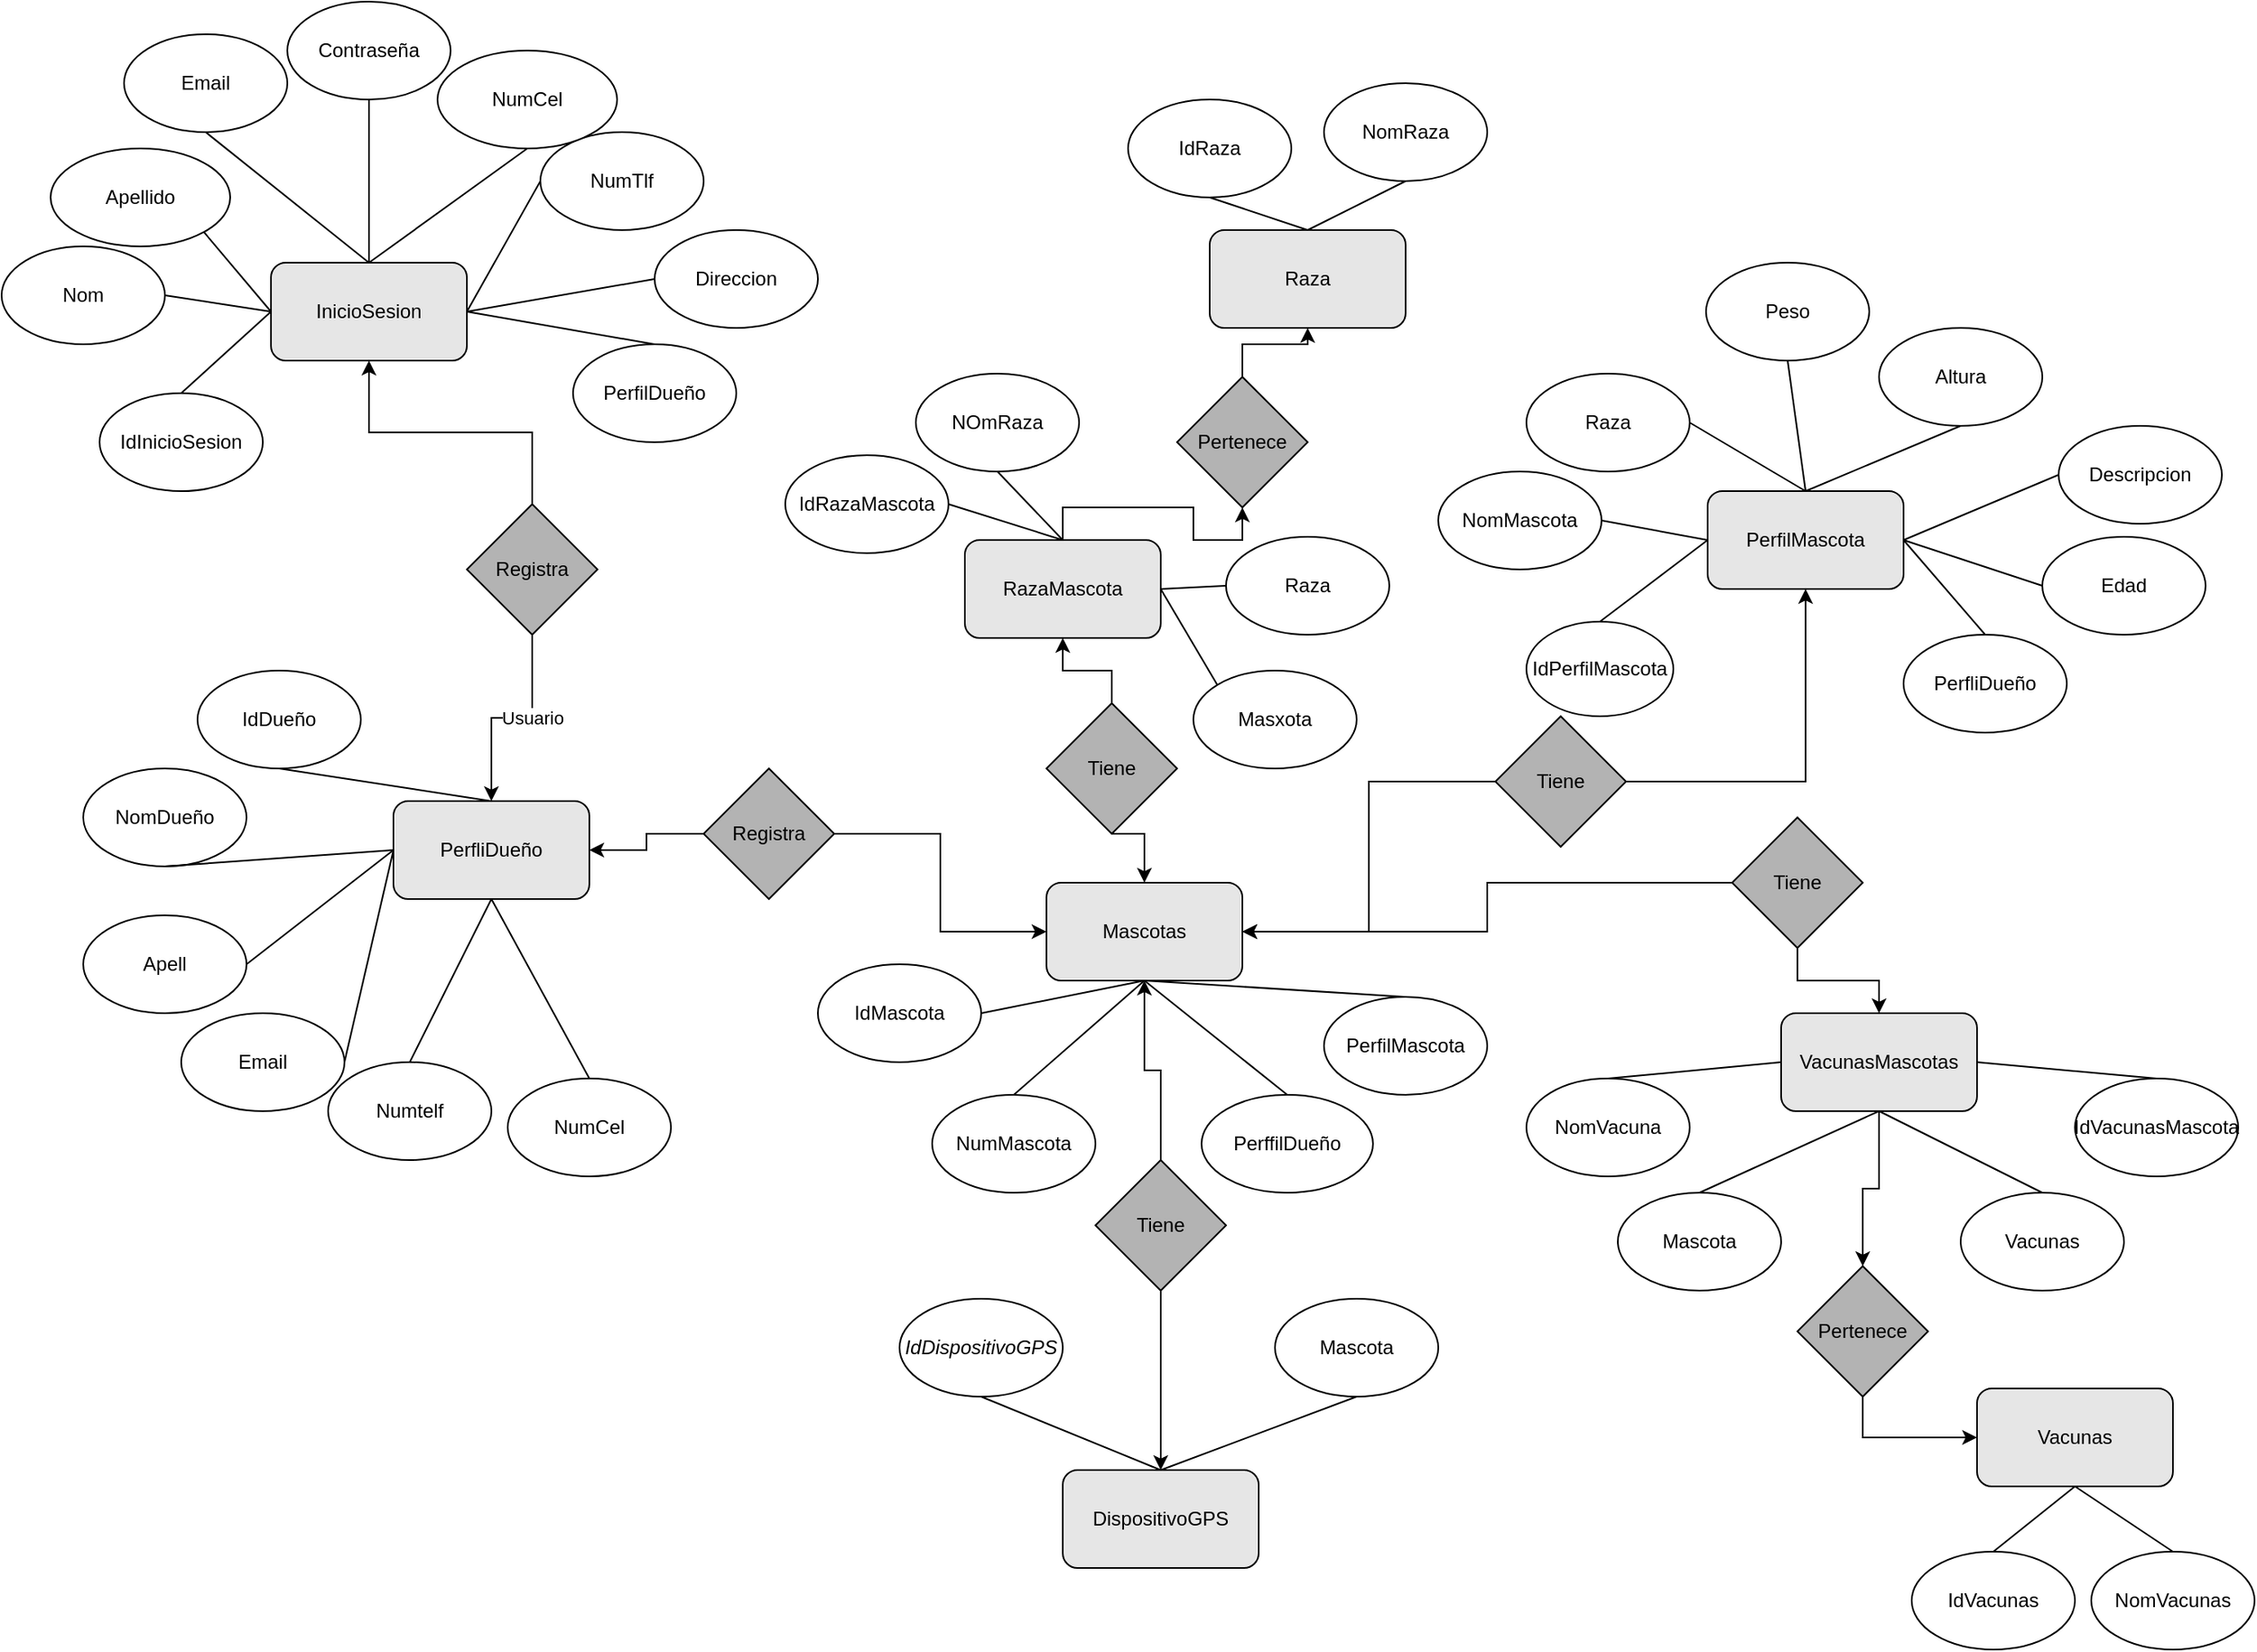 <mxfile version="25.0.3">
  <diagram name="Página-1" id="7YtwFmNZtghmrdUMGdaG">
    <mxGraphModel dx="2945" dy="1952" grid="1" gridSize="10" guides="1" tooltips="1" connect="1" arrows="1" fold="1" page="1" pageScale="1" pageWidth="827" pageHeight="1169" math="0" shadow="0">
      <root>
        <mxCell id="0" />
        <mxCell id="1" parent="0" />
        <mxCell id="C1am7lI73KOrVMWv0Ogh-69" value="&lt;font style=&quot;font-size: 12px;&quot;&gt;InicioSesion&lt;/font&gt;" style="rounded=1;whiteSpace=wrap;html=1;fillColor=#E6E6E6;" parent="1" vertex="1">
          <mxGeometry x="-515" y="-80" width="120" height="60" as="geometry" />
        </mxCell>
        <mxCell id="C1am7lI73KOrVMWv0Ogh-70" value="PerfliDueño" style="rounded=1;whiteSpace=wrap;html=1;fillColor=#E6E6E6;" parent="1" vertex="1">
          <mxGeometry x="-440" y="250" width="120" height="60" as="geometry" />
        </mxCell>
        <mxCell id="C1am7lI73KOrVMWv0Ogh-71" value="Vacunas" style="rounded=1;whiteSpace=wrap;html=1;fillColor=#E6E6E6;" parent="1" vertex="1">
          <mxGeometry x="530" y="610" width="120" height="60" as="geometry" />
        </mxCell>
        <mxCell id="C1am7lI73KOrVMWv0Ogh-193" style="edgeStyle=orthogonalEdgeStyle;rounded=0;orthogonalLoop=1;jettySize=auto;html=1;exitX=0.5;exitY=1;exitDx=0;exitDy=0;entryX=0.5;entryY=0;entryDx=0;entryDy=0;fillColor=#FFFFFF;" parent="1" source="C1am7lI73KOrVMWv0Ogh-72" target="C1am7lI73KOrVMWv0Ogh-192" edge="1">
          <mxGeometry relative="1" as="geometry" />
        </mxCell>
        <mxCell id="C1am7lI73KOrVMWv0Ogh-72" value="VacunasMascotas" style="rounded=1;whiteSpace=wrap;html=1;fillColor=#E6E6E6;" parent="1" vertex="1">
          <mxGeometry x="410" y="380" width="120" height="60" as="geometry" />
        </mxCell>
        <mxCell id="C1am7lI73KOrVMWv0Ogh-73" value="DispositivoGPS" style="rounded=1;whiteSpace=wrap;html=1;fillColor=#E6E6E6;" parent="1" vertex="1">
          <mxGeometry x="-30" y="660" width="120" height="60" as="geometry" />
        </mxCell>
        <mxCell id="C1am7lI73KOrVMWv0Ogh-189" style="edgeStyle=orthogonalEdgeStyle;rounded=0;orthogonalLoop=1;jettySize=auto;html=1;exitX=0.5;exitY=0;exitDx=0;exitDy=0;entryX=0.5;entryY=1;entryDx=0;entryDy=0;fillColor=#FFFFFF;" parent="1" source="C1am7lI73KOrVMWv0Ogh-74" target="C1am7lI73KOrVMWv0Ogh-187" edge="1">
          <mxGeometry relative="1" as="geometry" />
        </mxCell>
        <mxCell id="C1am7lI73KOrVMWv0Ogh-74" value="RazaMascota" style="rounded=1;whiteSpace=wrap;html=1;fillColor=#E6E6E6;" parent="1" vertex="1">
          <mxGeometry x="-90" y="90" width="120" height="60" as="geometry" />
        </mxCell>
        <mxCell id="C1am7lI73KOrVMWv0Ogh-75" value="Raza" style="rounded=1;whiteSpace=wrap;html=1;fillColor=#E6E6E6;" parent="1" vertex="1">
          <mxGeometry x="60" y="-100" width="120" height="60" as="geometry" />
        </mxCell>
        <mxCell id="C1am7lI73KOrVMWv0Ogh-76" value="Mascotas" style="rounded=1;whiteSpace=wrap;html=1;fillColor=#E6E6E6;" parent="1" vertex="1">
          <mxGeometry x="-40" y="300" width="120" height="60" as="geometry" />
        </mxCell>
        <mxCell id="C1am7lI73KOrVMWv0Ogh-77" value="PerfilMascota" style="rounded=1;whiteSpace=wrap;html=1;fillColor=#E6E6E6;" parent="1" vertex="1">
          <mxGeometry x="365" y="60" width="120" height="60" as="geometry" />
        </mxCell>
        <mxCell id="C1am7lI73KOrVMWv0Ogh-82" value="NumTlf" style="ellipse;whiteSpace=wrap;html=1;fillColor=#FFFFFF;" parent="1" vertex="1">
          <mxGeometry x="-350" y="-160" width="100" height="60" as="geometry" />
        </mxCell>
        <mxCell id="C1am7lI73KOrVMWv0Ogh-83" value="Email" style="ellipse;whiteSpace=wrap;html=1;fillColor=#FFFFFF;" parent="1" vertex="1">
          <mxGeometry x="-605" y="-220" width="100" height="60" as="geometry" />
        </mxCell>
        <mxCell id="C1am7lI73KOrVMWv0Ogh-84" value="Contraseña" style="ellipse;whiteSpace=wrap;html=1;fillColor=#FFFFFF;" parent="1" vertex="1">
          <mxGeometry x="-505" y="-240" width="100" height="60" as="geometry" />
        </mxCell>
        <mxCell id="C1am7lI73KOrVMWv0Ogh-85" value="NumCel" style="ellipse;whiteSpace=wrap;html=1;fillColor=#FFFFFF;" parent="1" vertex="1">
          <mxGeometry x="-413" y="-210" width="110" height="60" as="geometry" />
        </mxCell>
        <mxCell id="C1am7lI73KOrVMWv0Ogh-86" value="Apellido" style="ellipse;whiteSpace=wrap;html=1;fillColor=#FFFFFF;" parent="1" vertex="1">
          <mxGeometry x="-650" y="-150" width="110" height="60" as="geometry" />
        </mxCell>
        <mxCell id="C1am7lI73KOrVMWv0Ogh-87" value="Nom" style="ellipse;whiteSpace=wrap;html=1;fillColor=#FFFFFF;" parent="1" vertex="1">
          <mxGeometry x="-680" y="-90" width="100" height="60" as="geometry" />
        </mxCell>
        <mxCell id="C1am7lI73KOrVMWv0Ogh-88" value="IdInicioSesion" style="ellipse;whiteSpace=wrap;html=1;fillColor=#FFFFFF;" parent="1" vertex="1">
          <mxGeometry x="-620" width="100" height="60" as="geometry" />
        </mxCell>
        <mxCell id="C1am7lI73KOrVMWv0Ogh-89" value="Direccion" style="ellipse;whiteSpace=wrap;html=1;fillColor=#FFFFFF;" parent="1" vertex="1">
          <mxGeometry x="-280" y="-100" width="100" height="60" as="geometry" />
        </mxCell>
        <mxCell id="C1am7lI73KOrVMWv0Ogh-90" value="PerfilDueño" style="ellipse;whiteSpace=wrap;html=1;fillColor=#FFFFFF;" parent="1" vertex="1">
          <mxGeometry x="-330" y="-30" width="100" height="60" as="geometry" />
        </mxCell>
        <mxCell id="C1am7lI73KOrVMWv0Ogh-93" value="Apell" style="ellipse;whiteSpace=wrap;html=1;fillColor=#FFFFFF;" parent="1" vertex="1">
          <mxGeometry x="-630" y="320" width="100" height="60" as="geometry" />
        </mxCell>
        <mxCell id="C1am7lI73KOrVMWv0Ogh-94" value="NomDueño" style="ellipse;whiteSpace=wrap;html=1;fillColor=#FFFFFF;" parent="1" vertex="1">
          <mxGeometry x="-630" y="230" width="100" height="60" as="geometry" />
        </mxCell>
        <mxCell id="C1am7lI73KOrVMWv0Ogh-95" value="IdDueño" style="ellipse;whiteSpace=wrap;html=1;fillColor=#FFFFFF;" parent="1" vertex="1">
          <mxGeometry x="-560" y="170" width="100" height="60" as="geometry" />
        </mxCell>
        <mxCell id="C1am7lI73KOrVMWv0Ogh-96" value="Email" style="ellipse;whiteSpace=wrap;html=1;fillColor=#FFFFFF;" parent="1" vertex="1">
          <mxGeometry x="-570" y="380" width="100" height="60" as="geometry" />
        </mxCell>
        <mxCell id="C1am7lI73KOrVMWv0Ogh-97" value="NumCel" style="ellipse;whiteSpace=wrap;html=1;fillColor=#FFFFFF;" parent="1" vertex="1">
          <mxGeometry x="-370" y="420" width="100" height="60" as="geometry" />
        </mxCell>
        <mxCell id="C1am7lI73KOrVMWv0Ogh-98" value="Numtelf" style="ellipse;whiteSpace=wrap;html=1;fillColor=#FFFFFF;" parent="1" vertex="1">
          <mxGeometry x="-480" y="410" width="100" height="60" as="geometry" />
        </mxCell>
        <mxCell id="C1am7lI73KOrVMWv0Ogh-99" value="IdMascota" style="ellipse;whiteSpace=wrap;html=1;fillColor=#FFFFFF;" parent="1" vertex="1">
          <mxGeometry x="-180" y="350" width="100" height="60" as="geometry" />
        </mxCell>
        <mxCell id="C1am7lI73KOrVMWv0Ogh-100" value="NumMascota" style="ellipse;whiteSpace=wrap;html=1;fillColor=#FFFFFF;" parent="1" vertex="1">
          <mxGeometry x="-110" y="430" width="100" height="60" as="geometry" />
        </mxCell>
        <mxCell id="C1am7lI73KOrVMWv0Ogh-101" value="PerffilDueño" style="ellipse;whiteSpace=wrap;html=1;fillColor=#FFFFFF;" parent="1" vertex="1">
          <mxGeometry x="55" y="430" width="105" height="60" as="geometry" />
        </mxCell>
        <mxCell id="C1am7lI73KOrVMWv0Ogh-102" value="PerfilMascota" style="ellipse;whiteSpace=wrap;html=1;fillColor=#FFFFFF;" parent="1" vertex="1">
          <mxGeometry x="130" y="370" width="100" height="60" as="geometry" />
        </mxCell>
        <mxCell id="C1am7lI73KOrVMWv0Ogh-103" value="IdDispositivoGPS" style="ellipse;whiteSpace=wrap;html=1;fontStyle=2;fillColor=#FFFFFF;" parent="1" vertex="1">
          <mxGeometry x="-130" y="555" width="100" height="60" as="geometry" />
        </mxCell>
        <mxCell id="C1am7lI73KOrVMWv0Ogh-104" value="Mascota" style="ellipse;whiteSpace=wrap;html=1;fillColor=#FFFFFF;" parent="1" vertex="1">
          <mxGeometry x="100" y="555" width="100" height="60" as="geometry" />
        </mxCell>
        <mxCell id="C1am7lI73KOrVMWv0Ogh-105" value="NomMascota" style="ellipse;whiteSpace=wrap;html=1;fillColor=#FFFFFF;" parent="1" vertex="1">
          <mxGeometry x="200" y="48" width="100" height="60" as="geometry" />
        </mxCell>
        <mxCell id="C1am7lI73KOrVMWv0Ogh-106" value="IdPerfilMascota" style="ellipse;whiteSpace=wrap;html=1;fillColor=#FFFFFF;" parent="1" vertex="1">
          <mxGeometry x="254" y="140" width="90" height="58" as="geometry" />
        </mxCell>
        <mxCell id="C1am7lI73KOrVMWv0Ogh-107" value="Raza" style="ellipse;whiteSpace=wrap;html=1;fillColor=#FFFFFF;" parent="1" vertex="1">
          <mxGeometry x="254" y="-12" width="100" height="60" as="geometry" />
        </mxCell>
        <mxCell id="C1am7lI73KOrVMWv0Ogh-108" value="PerfliDueño" style="ellipse;whiteSpace=wrap;html=1;fillColor=#FFFFFF;" parent="1" vertex="1">
          <mxGeometry x="485" y="148" width="100" height="60" as="geometry" />
        </mxCell>
        <mxCell id="C1am7lI73KOrVMWv0Ogh-109" value="Edad" style="ellipse;whiteSpace=wrap;html=1;fillColor=#FFFFFF;" parent="1" vertex="1">
          <mxGeometry x="570" y="88" width="100" height="60" as="geometry" />
        </mxCell>
        <mxCell id="C1am7lI73KOrVMWv0Ogh-110" value="Descripcion" style="ellipse;whiteSpace=wrap;html=1;fillColor=#FFFFFF;" parent="1" vertex="1">
          <mxGeometry x="580" y="20" width="100" height="60" as="geometry" />
        </mxCell>
        <mxCell id="C1am7lI73KOrVMWv0Ogh-111" value="Peso" style="ellipse;whiteSpace=wrap;html=1;fillColor=#FFFFFF;" parent="1" vertex="1">
          <mxGeometry x="364" y="-80" width="100" height="60" as="geometry" />
        </mxCell>
        <mxCell id="C1am7lI73KOrVMWv0Ogh-112" value="Altura" style="ellipse;whiteSpace=wrap;html=1;fillColor=#FFFFFF;" parent="1" vertex="1">
          <mxGeometry x="470" y="-40" width="100" height="60" as="geometry" />
        </mxCell>
        <mxCell id="C1am7lI73KOrVMWv0Ogh-115" value="NomRaza" style="ellipse;whiteSpace=wrap;html=1;fillColor=#FFFFFF;" parent="1" vertex="1">
          <mxGeometry x="130" y="-190" width="100" height="60" as="geometry" />
        </mxCell>
        <mxCell id="C1am7lI73KOrVMWv0Ogh-116" value="IdRaza" style="ellipse;whiteSpace=wrap;html=1;fillColor=#FFFFFF;" parent="1" vertex="1">
          <mxGeometry x="10" y="-180" width="100" height="60" as="geometry" />
        </mxCell>
        <mxCell id="C1am7lI73KOrVMWv0Ogh-117" value="NOmRaza" style="ellipse;whiteSpace=wrap;html=1;fillColor=#FFFFFF;" parent="1" vertex="1">
          <mxGeometry x="-120" y="-12" width="100" height="60" as="geometry" />
        </mxCell>
        <mxCell id="C1am7lI73KOrVMWv0Ogh-118" value="IdRazaMascota" style="ellipse;whiteSpace=wrap;html=1;fillColor=#FFFFFF;" parent="1" vertex="1">
          <mxGeometry x="-200" y="38" width="100" height="60" as="geometry" />
        </mxCell>
        <mxCell id="C1am7lI73KOrVMWv0Ogh-119" value="Raza" style="ellipse;whiteSpace=wrap;html=1;fillColor=#FFFFFF;" parent="1" vertex="1">
          <mxGeometry x="70" y="88" width="100" height="60" as="geometry" />
        </mxCell>
        <mxCell id="C1am7lI73KOrVMWv0Ogh-120" value="Masxota" style="ellipse;whiteSpace=wrap;html=1;fillColor=#FFFFFF;" parent="1" vertex="1">
          <mxGeometry x="50" y="170" width="100" height="60" as="geometry" />
        </mxCell>
        <mxCell id="C1am7lI73KOrVMWv0Ogh-121" value="IdVacunas" style="ellipse;whiteSpace=wrap;html=1;fillColor=#FFFFFF;" parent="1" vertex="1">
          <mxGeometry x="490" y="710" width="100" height="60" as="geometry" />
        </mxCell>
        <mxCell id="C1am7lI73KOrVMWv0Ogh-122" value="NomVacunas" style="ellipse;whiteSpace=wrap;html=1;fillColor=#FFFFFF;" parent="1" vertex="1">
          <mxGeometry x="600" y="710" width="100" height="60" as="geometry" />
        </mxCell>
        <mxCell id="C1am7lI73KOrVMWv0Ogh-123" value="IdVacunasMascota" style="ellipse;whiteSpace=wrap;html=1;fillColor=#FFFFFF;" parent="1" vertex="1">
          <mxGeometry x="590" y="420" width="100" height="60" as="geometry" />
        </mxCell>
        <mxCell id="C1am7lI73KOrVMWv0Ogh-124" value="Vacunas" style="ellipse;whiteSpace=wrap;html=1;fillColor=#FFFFFF;" parent="1" vertex="1">
          <mxGeometry x="520" y="490" width="100" height="60" as="geometry" />
        </mxCell>
        <mxCell id="C1am7lI73KOrVMWv0Ogh-125" value="Mascota" style="ellipse;whiteSpace=wrap;html=1;fillColor=#FFFFFF;" parent="1" vertex="1">
          <mxGeometry x="310" y="490" width="100" height="60" as="geometry" />
        </mxCell>
        <mxCell id="C1am7lI73KOrVMWv0Ogh-126" value="NomVacuna" style="ellipse;whiteSpace=wrap;html=1;fillColor=#FFFFFF;" parent="1" vertex="1">
          <mxGeometry x="254" y="420" width="100" height="60" as="geometry" />
        </mxCell>
        <mxCell id="C1am7lI73KOrVMWv0Ogh-127" value="" style="endArrow=none;html=1;rounded=0;exitX=0.5;exitY=0;exitDx=0;exitDy=0;entryX=0;entryY=0.5;entryDx=0;entryDy=0;fillColor=#FFFFFF;" parent="1" source="C1am7lI73KOrVMWv0Ogh-88" target="C1am7lI73KOrVMWv0Ogh-69" edge="1">
          <mxGeometry width="50" height="50" relative="1" as="geometry">
            <mxPoint x="30" y="210" as="sourcePoint" />
            <mxPoint x="80" y="160" as="targetPoint" />
          </mxGeometry>
        </mxCell>
        <mxCell id="C1am7lI73KOrVMWv0Ogh-128" value="" style="endArrow=none;html=1;rounded=0;exitX=1;exitY=0.5;exitDx=0;exitDy=0;entryX=0;entryY=0.5;entryDx=0;entryDy=0;fillColor=#FFFFFF;" parent="1" source="C1am7lI73KOrVMWv0Ogh-87" target="C1am7lI73KOrVMWv0Ogh-69" edge="1">
          <mxGeometry width="50" height="50" relative="1" as="geometry">
            <mxPoint x="-420" y="5" as="sourcePoint" />
            <mxPoint x="-320" y="-45" as="targetPoint" />
          </mxGeometry>
        </mxCell>
        <mxCell id="C1am7lI73KOrVMWv0Ogh-129" value="" style="endArrow=none;html=1;rounded=0;exitX=1;exitY=1;exitDx=0;exitDy=0;entryX=0;entryY=0.5;entryDx=0;entryDy=0;fillColor=#FFFFFF;" parent="1" source="C1am7lI73KOrVMWv0Ogh-86" target="C1am7lI73KOrVMWv0Ogh-69" edge="1">
          <mxGeometry width="50" height="50" relative="1" as="geometry">
            <mxPoint x="-410" y="50" as="sourcePoint" />
            <mxPoint x="-310" as="targetPoint" />
          </mxGeometry>
        </mxCell>
        <mxCell id="C1am7lI73KOrVMWv0Ogh-130" value="" style="endArrow=none;html=1;rounded=0;exitX=0.5;exitY=1;exitDx=0;exitDy=0;entryX=0.5;entryY=0;entryDx=0;entryDy=0;fillColor=#FFFFFF;" parent="1" source="C1am7lI73KOrVMWv0Ogh-83" target="C1am7lI73KOrVMWv0Ogh-69" edge="1">
          <mxGeometry width="50" height="50" relative="1" as="geometry">
            <mxPoint x="-400" y="60" as="sourcePoint" />
            <mxPoint x="-300" y="10" as="targetPoint" />
          </mxGeometry>
        </mxCell>
        <mxCell id="C1am7lI73KOrVMWv0Ogh-131" value="" style="endArrow=none;html=1;rounded=0;exitX=0.5;exitY=1;exitDx=0;exitDy=0;entryX=0.5;entryY=0;entryDx=0;entryDy=0;fillColor=#FFFFFF;" parent="1" source="C1am7lI73KOrVMWv0Ogh-84" target="C1am7lI73KOrVMWv0Ogh-69" edge="1">
          <mxGeometry width="50" height="50" relative="1" as="geometry">
            <mxPoint x="-390" y="70" as="sourcePoint" />
            <mxPoint x="-290" y="20" as="targetPoint" />
          </mxGeometry>
        </mxCell>
        <mxCell id="C1am7lI73KOrVMWv0Ogh-132" value="" style="endArrow=none;html=1;rounded=0;entryX=0.5;entryY=1;entryDx=0;entryDy=0;exitX=0.5;exitY=0;exitDx=0;exitDy=0;fillColor=#FFFFFF;" parent="1" source="C1am7lI73KOrVMWv0Ogh-69" target="C1am7lI73KOrVMWv0Ogh-85" edge="1">
          <mxGeometry width="50" height="50" relative="1" as="geometry">
            <mxPoint x="-260" y="-50" as="sourcePoint" />
            <mxPoint x="-280" y="30" as="targetPoint" />
          </mxGeometry>
        </mxCell>
        <mxCell id="C1am7lI73KOrVMWv0Ogh-133" value="" style="endArrow=none;html=1;rounded=0;exitX=1;exitY=0.5;exitDx=0;exitDy=0;entryX=0;entryY=0.5;entryDx=0;entryDy=0;fillColor=#FFFFFF;" parent="1" source="C1am7lI73KOrVMWv0Ogh-69" target="C1am7lI73KOrVMWv0Ogh-82" edge="1">
          <mxGeometry width="50" height="50" relative="1" as="geometry">
            <mxPoint x="-370" y="90" as="sourcePoint" />
            <mxPoint x="-270" y="40" as="targetPoint" />
          </mxGeometry>
        </mxCell>
        <mxCell id="C1am7lI73KOrVMWv0Ogh-134" value="" style="endArrow=none;html=1;rounded=0;exitX=1;exitY=0.5;exitDx=0;exitDy=0;entryX=0;entryY=0.5;entryDx=0;entryDy=0;fillColor=#FFFFFF;" parent="1" source="C1am7lI73KOrVMWv0Ogh-69" target="C1am7lI73KOrVMWv0Ogh-89" edge="1">
          <mxGeometry width="50" height="50" relative="1" as="geometry">
            <mxPoint x="-360" y="100" as="sourcePoint" />
            <mxPoint x="-260" y="50" as="targetPoint" />
          </mxGeometry>
        </mxCell>
        <mxCell id="C1am7lI73KOrVMWv0Ogh-135" value="" style="endArrow=none;html=1;rounded=0;exitX=1;exitY=0.5;exitDx=0;exitDy=0;entryX=0.5;entryY=0;entryDx=0;entryDy=0;fillColor=#FFFFFF;" parent="1" source="C1am7lI73KOrVMWv0Ogh-69" target="C1am7lI73KOrVMWv0Ogh-90" edge="1">
          <mxGeometry width="50" height="50" relative="1" as="geometry">
            <mxPoint x="-350" y="110" as="sourcePoint" />
            <mxPoint x="-250" y="60" as="targetPoint" />
          </mxGeometry>
        </mxCell>
        <mxCell id="C1am7lI73KOrVMWv0Ogh-136" value="" style="endArrow=none;html=1;rounded=0;entryX=0.5;entryY=0;entryDx=0;entryDy=0;exitX=0.5;exitY=1;exitDx=0;exitDy=0;fillColor=#FFFFFF;" parent="1" source="C1am7lI73KOrVMWv0Ogh-95" target="C1am7lI73KOrVMWv0Ogh-70" edge="1">
          <mxGeometry width="50" height="50" relative="1" as="geometry">
            <mxPoint x="-300" y="240" as="sourcePoint" />
            <mxPoint x="-240" y="70" as="targetPoint" />
          </mxGeometry>
        </mxCell>
        <mxCell id="C1am7lI73KOrVMWv0Ogh-137" value="" style="endArrow=none;html=1;rounded=0;exitX=0.5;exitY=1;exitDx=0;exitDy=0;entryX=0;entryY=0.5;entryDx=0;entryDy=0;fillColor=#FFFFFF;" parent="1" source="C1am7lI73KOrVMWv0Ogh-94" target="C1am7lI73KOrVMWv0Ogh-70" edge="1">
          <mxGeometry width="50" height="50" relative="1" as="geometry">
            <mxPoint x="-330" y="130" as="sourcePoint" />
            <mxPoint x="-230" y="80" as="targetPoint" />
          </mxGeometry>
        </mxCell>
        <mxCell id="C1am7lI73KOrVMWv0Ogh-138" value="" style="endArrow=none;html=1;rounded=0;exitX=1;exitY=0.5;exitDx=0;exitDy=0;entryX=0;entryY=0.5;entryDx=0;entryDy=0;fillColor=#FFFFFF;" parent="1" source="C1am7lI73KOrVMWv0Ogh-93" target="C1am7lI73KOrVMWv0Ogh-70" edge="1">
          <mxGeometry width="50" height="50" relative="1" as="geometry">
            <mxPoint x="-320" y="140" as="sourcePoint" />
            <mxPoint x="-220" y="90" as="targetPoint" />
          </mxGeometry>
        </mxCell>
        <mxCell id="C1am7lI73KOrVMWv0Ogh-139" value="" style="endArrow=none;html=1;rounded=0;entryX=0;entryY=0.5;entryDx=0;entryDy=0;exitX=1;exitY=0.5;exitDx=0;exitDy=0;fillColor=#FFFFFF;" parent="1" source="C1am7lI73KOrVMWv0Ogh-96" target="C1am7lI73KOrVMWv0Ogh-70" edge="1">
          <mxGeometry width="50" height="50" relative="1" as="geometry">
            <mxPoint x="-380" y="360" as="sourcePoint" />
            <mxPoint x="-210" y="100" as="targetPoint" />
          </mxGeometry>
        </mxCell>
        <mxCell id="C1am7lI73KOrVMWv0Ogh-140" value="" style="endArrow=none;html=1;rounded=0;exitX=0.5;exitY=0;exitDx=0;exitDy=0;entryX=0.5;entryY=1;entryDx=0;entryDy=0;fillColor=#FFFFFF;" parent="1" source="C1am7lI73KOrVMWv0Ogh-98" target="C1am7lI73KOrVMWv0Ogh-70" edge="1">
          <mxGeometry width="50" height="50" relative="1" as="geometry">
            <mxPoint x="-300" y="160" as="sourcePoint" />
            <mxPoint x="-200" y="110" as="targetPoint" />
          </mxGeometry>
        </mxCell>
        <mxCell id="C1am7lI73KOrVMWv0Ogh-141" value="" style="endArrow=none;html=1;rounded=0;entryX=0.5;entryY=1;entryDx=0;entryDy=0;exitX=0.5;exitY=0;exitDx=0;exitDy=0;fillColor=#FFFFFF;" parent="1" source="C1am7lI73KOrVMWv0Ogh-97" target="C1am7lI73KOrVMWv0Ogh-70" edge="1">
          <mxGeometry width="50" height="50" relative="1" as="geometry">
            <mxPoint x="-230" y="390" as="sourcePoint" />
            <mxPoint x="-190" y="120" as="targetPoint" />
          </mxGeometry>
        </mxCell>
        <mxCell id="C1am7lI73KOrVMWv0Ogh-142" value="" style="endArrow=none;html=1;rounded=0;exitX=1;exitY=0.5;exitDx=0;exitDy=0;entryX=0.5;entryY=1;entryDx=0;entryDy=0;fillColor=#FFFFFF;" parent="1" source="C1am7lI73KOrVMWv0Ogh-99" target="C1am7lI73KOrVMWv0Ogh-76" edge="1">
          <mxGeometry width="50" height="50" relative="1" as="geometry">
            <mxPoint x="-280" y="180" as="sourcePoint" />
            <mxPoint x="-180" y="130" as="targetPoint" />
          </mxGeometry>
        </mxCell>
        <mxCell id="C1am7lI73KOrVMWv0Ogh-143" value="" style="endArrow=none;html=1;rounded=0;exitX=0.5;exitY=0;exitDx=0;exitDy=0;entryX=0.5;entryY=1;entryDx=0;entryDy=0;fillColor=#FFFFFF;" parent="1" source="C1am7lI73KOrVMWv0Ogh-100" target="C1am7lI73KOrVMWv0Ogh-76" edge="1">
          <mxGeometry width="50" height="50" relative="1" as="geometry">
            <mxPoint x="-270" y="190" as="sourcePoint" />
            <mxPoint x="-170" y="140" as="targetPoint" />
          </mxGeometry>
        </mxCell>
        <mxCell id="C1am7lI73KOrVMWv0Ogh-144" value="" style="endArrow=none;html=1;rounded=0;exitX=0.5;exitY=1;exitDx=0;exitDy=0;entryX=0.5;entryY=0;entryDx=0;entryDy=0;fillColor=#FFFFFF;" parent="1" source="C1am7lI73KOrVMWv0Ogh-76" target="C1am7lI73KOrVMWv0Ogh-101" edge="1">
          <mxGeometry width="50" height="50" relative="1" as="geometry">
            <mxPoint x="-260" y="200" as="sourcePoint" />
            <mxPoint x="-160" y="150" as="targetPoint" />
          </mxGeometry>
        </mxCell>
        <mxCell id="C1am7lI73KOrVMWv0Ogh-145" value="" style="endArrow=none;html=1;rounded=0;exitX=0.5;exitY=1;exitDx=0;exitDy=0;entryX=0.5;entryY=0;entryDx=0;entryDy=0;fillColor=#FFFFFF;" parent="1" source="C1am7lI73KOrVMWv0Ogh-76" target="C1am7lI73KOrVMWv0Ogh-102" edge="1">
          <mxGeometry width="50" height="50" relative="1" as="geometry">
            <mxPoint x="-250" y="210" as="sourcePoint" />
            <mxPoint x="-150" y="160" as="targetPoint" />
          </mxGeometry>
        </mxCell>
        <mxCell id="C1am7lI73KOrVMWv0Ogh-146" value="" style="endArrow=none;html=1;rounded=0;exitX=1;exitY=0.5;exitDx=0;exitDy=0;entryX=0.5;entryY=0;entryDx=0;entryDy=0;fillColor=#FFFFFF;" parent="1" source="C1am7lI73KOrVMWv0Ogh-118" target="C1am7lI73KOrVMWv0Ogh-74" edge="1">
          <mxGeometry width="50" height="50" relative="1" as="geometry">
            <mxPoint x="-240" y="220" as="sourcePoint" />
            <mxPoint x="-140" y="170" as="targetPoint" />
          </mxGeometry>
        </mxCell>
        <mxCell id="C1am7lI73KOrVMWv0Ogh-148" value="" style="endArrow=none;html=1;rounded=0;entryX=0.5;entryY=0;entryDx=0;entryDy=0;exitX=0.5;exitY=1;exitDx=0;exitDy=0;fillColor=#FFFFFF;" parent="1" source="C1am7lI73KOrVMWv0Ogh-117" target="C1am7lI73KOrVMWv0Ogh-74" edge="1">
          <mxGeometry width="50" height="50" relative="1" as="geometry">
            <mxPoint x="40" y="130" as="sourcePoint" />
            <mxPoint x="40" y="160" as="targetPoint" />
          </mxGeometry>
        </mxCell>
        <mxCell id="C1am7lI73KOrVMWv0Ogh-149" value="" style="endArrow=none;html=1;rounded=0;exitX=1;exitY=0.5;exitDx=0;exitDy=0;entryX=0;entryY=0;entryDx=0;entryDy=0;fillColor=#FFFFFF;" parent="1" source="C1am7lI73KOrVMWv0Ogh-74" target="C1am7lI73KOrVMWv0Ogh-120" edge="1">
          <mxGeometry width="50" height="50" relative="1" as="geometry">
            <mxPoint x="-220" y="240" as="sourcePoint" />
            <mxPoint x="-120" y="190" as="targetPoint" />
          </mxGeometry>
        </mxCell>
        <mxCell id="C1am7lI73KOrVMWv0Ogh-150" value="" style="endArrow=none;html=1;rounded=0;exitX=1;exitY=0.5;exitDx=0;exitDy=0;entryX=0;entryY=0.5;entryDx=0;entryDy=0;fillColor=#FFFFFF;" parent="1" source="C1am7lI73KOrVMWv0Ogh-74" target="C1am7lI73KOrVMWv0Ogh-119" edge="1">
          <mxGeometry width="50" height="50" relative="1" as="geometry">
            <mxPoint x="-210" y="250" as="sourcePoint" />
            <mxPoint x="-110" y="200" as="targetPoint" />
          </mxGeometry>
        </mxCell>
        <mxCell id="C1am7lI73KOrVMWv0Ogh-151" value="" style="endArrow=none;html=1;rounded=0;exitX=0.5;exitY=0;exitDx=0;exitDy=0;entryX=0.5;entryY=1;entryDx=0;entryDy=0;fillColor=#FFFFFF;" parent="1" source="C1am7lI73KOrVMWv0Ogh-75" target="C1am7lI73KOrVMWv0Ogh-116" edge="1">
          <mxGeometry width="50" height="50" relative="1" as="geometry">
            <mxPoint x="-200" y="260" as="sourcePoint" />
            <mxPoint x="-100" y="210" as="targetPoint" />
          </mxGeometry>
        </mxCell>
        <mxCell id="C1am7lI73KOrVMWv0Ogh-152" value="" style="endArrow=none;html=1;rounded=0;exitX=0.5;exitY=0;exitDx=0;exitDy=0;entryX=0.5;entryY=1;entryDx=0;entryDy=0;fillColor=#FFFFFF;" parent="1" source="C1am7lI73KOrVMWv0Ogh-75" target="C1am7lI73KOrVMWv0Ogh-115" edge="1">
          <mxGeometry width="50" height="50" relative="1" as="geometry">
            <mxPoint x="-190" y="270" as="sourcePoint" />
            <mxPoint x="230" y="-40" as="targetPoint" />
          </mxGeometry>
        </mxCell>
        <mxCell id="C1am7lI73KOrVMWv0Ogh-154" value="" style="endArrow=none;html=1;rounded=0;entryX=0.5;entryY=0;entryDx=0;entryDy=0;exitX=1;exitY=0.5;exitDx=0;exitDy=0;fillColor=#FFFFFF;" parent="1" source="C1am7lI73KOrVMWv0Ogh-107" target="C1am7lI73KOrVMWv0Ogh-77" edge="1">
          <mxGeometry width="50" height="50" relative="1" as="geometry">
            <mxPoint x="385" y="-105" as="sourcePoint" />
            <mxPoint x="485" y="-155" as="targetPoint" />
          </mxGeometry>
        </mxCell>
        <mxCell id="C1am7lI73KOrVMWv0Ogh-155" value="" style="endArrow=none;html=1;rounded=0;entryX=0.5;entryY=0;entryDx=0;entryDy=0;exitX=0.5;exitY=1;exitDx=0;exitDy=0;fillColor=#FFFFFF;" parent="1" source="C1am7lI73KOrVMWv0Ogh-111" target="C1am7lI73KOrVMWv0Ogh-77" edge="1">
          <mxGeometry width="50" height="50" relative="1" as="geometry">
            <mxPoint x="370" y="10" as="sourcePoint" />
            <mxPoint x="495" y="-145" as="targetPoint" />
          </mxGeometry>
        </mxCell>
        <mxCell id="C1am7lI73KOrVMWv0Ogh-156" value="" style="endArrow=none;html=1;rounded=0;entryX=0.5;entryY=1;entryDx=0;entryDy=0;exitX=0.5;exitY=0;exitDx=0;exitDy=0;fillColor=#FFFFFF;" parent="1" source="C1am7lI73KOrVMWv0Ogh-77" target="C1am7lI73KOrVMWv0Ogh-112" edge="1">
          <mxGeometry width="50" height="50" relative="1" as="geometry">
            <mxPoint x="410" y="60" as="sourcePoint" />
            <mxPoint x="505" y="-135" as="targetPoint" />
          </mxGeometry>
        </mxCell>
        <mxCell id="C1am7lI73KOrVMWv0Ogh-157" value="" style="endArrow=none;html=1;rounded=0;exitX=1;exitY=0.5;exitDx=0;exitDy=0;entryX=0;entryY=0.5;entryDx=0;entryDy=0;fillColor=#FFFFFF;" parent="1" source="C1am7lI73KOrVMWv0Ogh-77" target="C1am7lI73KOrVMWv0Ogh-110" edge="1">
          <mxGeometry width="50" height="50" relative="1" as="geometry">
            <mxPoint x="415" y="-75" as="sourcePoint" />
            <mxPoint x="515" y="-125" as="targetPoint" />
          </mxGeometry>
        </mxCell>
        <mxCell id="C1am7lI73KOrVMWv0Ogh-158" value="" style="endArrow=none;html=1;rounded=0;entryX=0;entryY=0.5;entryDx=0;entryDy=0;exitX=1;exitY=0.5;exitDx=0;exitDy=0;fillColor=#FFFFFF;" parent="1" source="C1am7lI73KOrVMWv0Ogh-77" target="C1am7lI73KOrVMWv0Ogh-109" edge="1">
          <mxGeometry width="50" height="50" relative="1" as="geometry">
            <mxPoint x="480" y="90" as="sourcePoint" />
            <mxPoint x="525" y="-115" as="targetPoint" />
          </mxGeometry>
        </mxCell>
        <mxCell id="C1am7lI73KOrVMWv0Ogh-159" value="" style="endArrow=none;html=1;rounded=0;exitX=0.5;exitY=0;exitDx=0;exitDy=0;entryX=0;entryY=0.5;entryDx=0;entryDy=0;fillColor=#FFFFFF;" parent="1" source="C1am7lI73KOrVMWv0Ogh-106" target="C1am7lI73KOrVMWv0Ogh-77" edge="1">
          <mxGeometry width="50" height="50" relative="1" as="geometry">
            <mxPoint x="435" y="-55" as="sourcePoint" />
            <mxPoint x="535" y="-105" as="targetPoint" />
          </mxGeometry>
        </mxCell>
        <mxCell id="C1am7lI73KOrVMWv0Ogh-160" value="" style="endArrow=none;html=1;rounded=0;exitX=0;exitY=0.5;exitDx=0;exitDy=0;entryX=1;entryY=0.5;entryDx=0;entryDy=0;fillColor=#FFFFFF;" parent="1" source="C1am7lI73KOrVMWv0Ogh-77" target="C1am7lI73KOrVMWv0Ogh-105" edge="1">
          <mxGeometry width="50" height="50" relative="1" as="geometry">
            <mxPoint x="445" y="-45" as="sourcePoint" />
            <mxPoint x="330" y="100" as="targetPoint" />
          </mxGeometry>
        </mxCell>
        <mxCell id="C1am7lI73KOrVMWv0Ogh-161" value="" style="endArrow=none;html=1;rounded=0;entryX=0.5;entryY=0;entryDx=0;entryDy=0;exitX=1;exitY=0.5;exitDx=0;exitDy=0;fillColor=#FFFFFF;" parent="1" source="C1am7lI73KOrVMWv0Ogh-77" target="C1am7lI73KOrVMWv0Ogh-108" edge="1">
          <mxGeometry width="50" height="50" relative="1" as="geometry">
            <mxPoint x="470" y="80" as="sourcePoint" />
            <mxPoint x="530" y="60" as="targetPoint" />
          </mxGeometry>
        </mxCell>
        <mxCell id="C1am7lI73KOrVMWv0Ogh-162" value="" style="endArrow=none;html=1;rounded=0;exitX=1;exitY=0.5;exitDx=0;exitDy=0;entryX=0.5;entryY=0;entryDx=0;entryDy=0;fillColor=#FFFFFF;" parent="1" source="C1am7lI73KOrVMWv0Ogh-72" target="C1am7lI73KOrVMWv0Ogh-123" edge="1">
          <mxGeometry width="50" height="50" relative="1" as="geometry">
            <mxPoint x="350" y="340" as="sourcePoint" />
            <mxPoint x="440" y="300" as="targetPoint" />
          </mxGeometry>
        </mxCell>
        <mxCell id="C1am7lI73KOrVMWv0Ogh-163" value="" style="endArrow=none;html=1;rounded=0;exitX=0.5;exitY=0;exitDx=0;exitDy=0;entryX=0;entryY=0.5;entryDx=0;entryDy=0;fillColor=#FFFFFF;" parent="1" source="C1am7lI73KOrVMWv0Ogh-126" target="C1am7lI73KOrVMWv0Ogh-72" edge="1">
          <mxGeometry width="50" height="50" relative="1" as="geometry">
            <mxPoint x="360" y="350" as="sourcePoint" />
            <mxPoint x="450" y="310" as="targetPoint" />
          </mxGeometry>
        </mxCell>
        <mxCell id="C1am7lI73KOrVMWv0Ogh-165" value="" style="endArrow=none;html=1;rounded=0;exitX=0.5;exitY=0;exitDx=0;exitDy=0;entryX=0.5;entryY=1;entryDx=0;entryDy=0;fillColor=#FFFFFF;" parent="1" source="C1am7lI73KOrVMWv0Ogh-125" target="C1am7lI73KOrVMWv0Ogh-72" edge="1">
          <mxGeometry width="50" height="50" relative="1" as="geometry">
            <mxPoint x="370" y="360" as="sourcePoint" />
            <mxPoint x="460" y="320" as="targetPoint" />
          </mxGeometry>
        </mxCell>
        <mxCell id="C1am7lI73KOrVMWv0Ogh-166" value="" style="endArrow=none;html=1;rounded=0;entryX=0.5;entryY=0;entryDx=0;entryDy=0;exitX=0.5;exitY=1;exitDx=0;exitDy=0;fillColor=#FFFFFF;" parent="1" source="C1am7lI73KOrVMWv0Ogh-72" target="C1am7lI73KOrVMWv0Ogh-124" edge="1">
          <mxGeometry width="50" height="50" relative="1" as="geometry">
            <mxPoint x="400" y="380" as="sourcePoint" />
            <mxPoint x="470" y="330" as="targetPoint" />
          </mxGeometry>
        </mxCell>
        <mxCell id="C1am7lI73KOrVMWv0Ogh-167" value="" style="endArrow=none;html=1;rounded=0;exitX=0.5;exitY=0;exitDx=0;exitDy=0;entryX=0.5;entryY=1;entryDx=0;entryDy=0;fillColor=#FFFFFF;" parent="1" source="C1am7lI73KOrVMWv0Ogh-121" target="C1am7lI73KOrVMWv0Ogh-71" edge="1">
          <mxGeometry width="50" height="50" relative="1" as="geometry">
            <mxPoint x="390" y="380" as="sourcePoint" />
            <mxPoint x="480" y="340" as="targetPoint" />
          </mxGeometry>
        </mxCell>
        <mxCell id="C1am7lI73KOrVMWv0Ogh-168" value="" style="endArrow=none;html=1;rounded=0;exitX=0.5;exitY=1;exitDx=0;exitDy=0;entryX=0.5;entryY=0;entryDx=0;entryDy=0;fillColor=#FFFFFF;" parent="1" source="C1am7lI73KOrVMWv0Ogh-71" target="C1am7lI73KOrVMWv0Ogh-122" edge="1">
          <mxGeometry width="50" height="50" relative="1" as="geometry">
            <mxPoint x="400" y="390" as="sourcePoint" />
            <mxPoint x="490" y="350" as="targetPoint" />
          </mxGeometry>
        </mxCell>
        <mxCell id="C1am7lI73KOrVMWv0Ogh-169" value="" style="endArrow=none;html=1;rounded=0;exitX=0.5;exitY=0;exitDx=0;exitDy=0;entryX=0.5;entryY=1;entryDx=0;entryDy=0;fillColor=#FFFFFF;" parent="1" source="C1am7lI73KOrVMWv0Ogh-73" target="C1am7lI73KOrVMWv0Ogh-103" edge="1">
          <mxGeometry width="50" height="50" relative="1" as="geometry">
            <mxPoint x="410" y="400" as="sourcePoint" />
            <mxPoint x="500" y="360" as="targetPoint" />
          </mxGeometry>
        </mxCell>
        <mxCell id="C1am7lI73KOrVMWv0Ogh-170" value="" style="endArrow=none;html=1;rounded=0;exitX=0.5;exitY=0;exitDx=0;exitDy=0;entryX=0.5;entryY=1;entryDx=0;entryDy=0;fillColor=#FFFFFF;" parent="1" source="C1am7lI73KOrVMWv0Ogh-73" target="C1am7lI73KOrVMWv0Ogh-104" edge="1">
          <mxGeometry width="50" height="50" relative="1" as="geometry">
            <mxPoint x="420" y="410" as="sourcePoint" />
            <mxPoint x="510" y="370" as="targetPoint" />
          </mxGeometry>
        </mxCell>
        <mxCell id="C1am7lI73KOrVMWv0Ogh-174" style="edgeStyle=orthogonalEdgeStyle;rounded=0;orthogonalLoop=1;jettySize=auto;html=1;exitX=0.5;exitY=0;exitDx=0;exitDy=0;entryX=0.5;entryY=1;entryDx=0;entryDy=0;fillColor=#FFFFFF;" parent="1" source="C1am7lI73KOrVMWv0Ogh-173" target="C1am7lI73KOrVMWv0Ogh-69" edge="1">
          <mxGeometry relative="1" as="geometry" />
        </mxCell>
        <mxCell id="C1am7lI73KOrVMWv0Ogh-175" style="edgeStyle=orthogonalEdgeStyle;rounded=0;orthogonalLoop=1;jettySize=auto;html=1;exitX=0.5;exitY=1;exitDx=0;exitDy=0;entryX=0.5;entryY=0;entryDx=0;entryDy=0;fillColor=#FFFFFF;" parent="1" source="C1am7lI73KOrVMWv0Ogh-173" target="C1am7lI73KOrVMWv0Ogh-70" edge="1">
          <mxGeometry relative="1" as="geometry" />
        </mxCell>
        <mxCell id="C1am7lI73KOrVMWv0Ogh-176" value="Usuario" style="edgeLabel;html=1;align=center;verticalAlign=middle;resizable=0;points=[];fillColor=#FFFFFF;" parent="C1am7lI73KOrVMWv0Ogh-175" vertex="1" connectable="0">
          <mxGeometry x="-0.201" relative="1" as="geometry">
            <mxPoint as="offset" />
          </mxGeometry>
        </mxCell>
        <mxCell id="C1am7lI73KOrVMWv0Ogh-173" value="Registra" style="rhombus;whiteSpace=wrap;html=1;fillColor=#B3B3B3;" parent="1" vertex="1">
          <mxGeometry x="-395" y="68" width="80" height="80" as="geometry" />
        </mxCell>
        <mxCell id="C1am7lI73KOrVMWv0Ogh-178" style="edgeStyle=orthogonalEdgeStyle;rounded=0;orthogonalLoop=1;jettySize=auto;html=1;exitX=0;exitY=0.5;exitDx=0;exitDy=0;entryX=1;entryY=0.5;entryDx=0;entryDy=0;fillColor=#FFFFFF;" parent="1" source="C1am7lI73KOrVMWv0Ogh-177" target="C1am7lI73KOrVMWv0Ogh-70" edge="1">
          <mxGeometry relative="1" as="geometry" />
        </mxCell>
        <mxCell id="C1am7lI73KOrVMWv0Ogh-179" style="edgeStyle=orthogonalEdgeStyle;rounded=0;orthogonalLoop=1;jettySize=auto;html=1;exitX=1;exitY=0.5;exitDx=0;exitDy=0;entryX=0;entryY=0.5;entryDx=0;entryDy=0;fillColor=#FFFFFF;" parent="1" source="C1am7lI73KOrVMWv0Ogh-177" target="C1am7lI73KOrVMWv0Ogh-76" edge="1">
          <mxGeometry relative="1" as="geometry" />
        </mxCell>
        <mxCell id="C1am7lI73KOrVMWv0Ogh-177" value="Registra" style="rhombus;whiteSpace=wrap;html=1;fillColor=#B3B3B3;" parent="1" vertex="1">
          <mxGeometry x="-250" y="230" width="80" height="80" as="geometry" />
        </mxCell>
        <mxCell id="C1am7lI73KOrVMWv0Ogh-181" style="edgeStyle=orthogonalEdgeStyle;rounded=0;orthogonalLoop=1;jettySize=auto;html=1;exitX=0;exitY=0.5;exitDx=0;exitDy=0;entryX=1;entryY=0.5;entryDx=0;entryDy=0;fillColor=#FFFFFF;" parent="1" source="C1am7lI73KOrVMWv0Ogh-180" target="C1am7lI73KOrVMWv0Ogh-76" edge="1">
          <mxGeometry relative="1" as="geometry" />
        </mxCell>
        <mxCell id="C1am7lI73KOrVMWv0Ogh-182" style="edgeStyle=orthogonalEdgeStyle;rounded=0;orthogonalLoop=1;jettySize=auto;html=1;exitX=1;exitY=0.5;exitDx=0;exitDy=0;entryX=0.5;entryY=1;entryDx=0;entryDy=0;fillColor=#FFFFFF;" parent="1" source="C1am7lI73KOrVMWv0Ogh-180" target="C1am7lI73KOrVMWv0Ogh-77" edge="1">
          <mxGeometry relative="1" as="geometry" />
        </mxCell>
        <mxCell id="C1am7lI73KOrVMWv0Ogh-180" value="Tiene" style="rhombus;whiteSpace=wrap;html=1;fillColor=#B3B3B3;" parent="1" vertex="1">
          <mxGeometry x="235" y="198" width="80" height="80" as="geometry" />
        </mxCell>
        <mxCell id="C1am7lI73KOrVMWv0Ogh-184" style="edgeStyle=orthogonalEdgeStyle;rounded=0;orthogonalLoop=1;jettySize=auto;html=1;exitX=0.5;exitY=0;exitDx=0;exitDy=0;entryX=0.5;entryY=1;entryDx=0;entryDy=0;fillColor=#FFFFFF;" parent="1" source="C1am7lI73KOrVMWv0Ogh-183" target="C1am7lI73KOrVMWv0Ogh-74" edge="1">
          <mxGeometry relative="1" as="geometry" />
        </mxCell>
        <mxCell id="C1am7lI73KOrVMWv0Ogh-185" style="edgeStyle=orthogonalEdgeStyle;rounded=0;orthogonalLoop=1;jettySize=auto;html=1;exitX=0.5;exitY=1;exitDx=0;exitDy=0;entryX=0.5;entryY=0;entryDx=0;entryDy=0;fillColor=#FFFFFF;" parent="1" source="C1am7lI73KOrVMWv0Ogh-183" target="C1am7lI73KOrVMWv0Ogh-76" edge="1">
          <mxGeometry relative="1" as="geometry" />
        </mxCell>
        <mxCell id="C1am7lI73KOrVMWv0Ogh-183" value="Tiene" style="rhombus;whiteSpace=wrap;html=1;fillColor=#B3B3B3;" parent="1" vertex="1">
          <mxGeometry x="-40" y="190" width="80" height="80" as="geometry" />
        </mxCell>
        <mxCell id="C1am7lI73KOrVMWv0Ogh-190" style="edgeStyle=orthogonalEdgeStyle;rounded=0;orthogonalLoop=1;jettySize=auto;html=1;exitX=0.5;exitY=0;exitDx=0;exitDy=0;entryX=0.5;entryY=1;entryDx=0;entryDy=0;fillColor=#FFFFFF;" parent="1" source="C1am7lI73KOrVMWv0Ogh-187" target="C1am7lI73KOrVMWv0Ogh-75" edge="1">
          <mxGeometry relative="1" as="geometry" />
        </mxCell>
        <mxCell id="C1am7lI73KOrVMWv0Ogh-187" value="Pertenece" style="rhombus;whiteSpace=wrap;html=1;fillColor=#B3B3B3;" parent="1" vertex="1">
          <mxGeometry x="40" y="-10" width="80" height="80" as="geometry" />
        </mxCell>
        <mxCell id="C1am7lI73KOrVMWv0Ogh-194" style="edgeStyle=orthogonalEdgeStyle;rounded=0;orthogonalLoop=1;jettySize=auto;html=1;exitX=0.5;exitY=1;exitDx=0;exitDy=0;entryX=0;entryY=0.5;entryDx=0;entryDy=0;fillColor=#FFFFFF;" parent="1" source="C1am7lI73KOrVMWv0Ogh-192" target="C1am7lI73KOrVMWv0Ogh-71" edge="1">
          <mxGeometry relative="1" as="geometry" />
        </mxCell>
        <mxCell id="C1am7lI73KOrVMWv0Ogh-192" value="Pertenece" style="rhombus;whiteSpace=wrap;html=1;fillColor=#B3B3B3;" parent="1" vertex="1">
          <mxGeometry x="420" y="535" width="80" height="80" as="geometry" />
        </mxCell>
        <mxCell id="C1am7lI73KOrVMWv0Ogh-196" style="edgeStyle=orthogonalEdgeStyle;rounded=0;orthogonalLoop=1;jettySize=auto;html=1;exitX=0.5;exitY=0;exitDx=0;exitDy=0;entryX=0.5;entryY=1;entryDx=0;entryDy=0;fillColor=#FFFFFF;" parent="1" source="C1am7lI73KOrVMWv0Ogh-195" target="C1am7lI73KOrVMWv0Ogh-76" edge="1">
          <mxGeometry relative="1" as="geometry" />
        </mxCell>
        <mxCell id="C1am7lI73KOrVMWv0Ogh-197" style="edgeStyle=orthogonalEdgeStyle;rounded=0;orthogonalLoop=1;jettySize=auto;html=1;exitX=0.5;exitY=1;exitDx=0;exitDy=0;entryX=0.5;entryY=0;entryDx=0;entryDy=0;fillColor=#FFFFFF;" parent="1" source="C1am7lI73KOrVMWv0Ogh-195" target="C1am7lI73KOrVMWv0Ogh-73" edge="1">
          <mxGeometry relative="1" as="geometry" />
        </mxCell>
        <mxCell id="C1am7lI73KOrVMWv0Ogh-195" value="Tiene" style="rhombus;whiteSpace=wrap;html=1;fillColor=#B3B3B3;" parent="1" vertex="1">
          <mxGeometry x="-10" y="470" width="80" height="80" as="geometry" />
        </mxCell>
        <mxCell id="C1am7lI73KOrVMWv0Ogh-199" style="edgeStyle=orthogonalEdgeStyle;rounded=0;orthogonalLoop=1;jettySize=auto;html=1;exitX=0;exitY=0.5;exitDx=0;exitDy=0;entryX=1;entryY=0.5;entryDx=0;entryDy=0;fillColor=#FFFFFF;" parent="1" source="C1am7lI73KOrVMWv0Ogh-198" target="C1am7lI73KOrVMWv0Ogh-76" edge="1">
          <mxGeometry relative="1" as="geometry" />
        </mxCell>
        <mxCell id="C1am7lI73KOrVMWv0Ogh-201" style="edgeStyle=orthogonalEdgeStyle;rounded=0;orthogonalLoop=1;jettySize=auto;html=1;exitX=0.5;exitY=1;exitDx=0;exitDy=0;entryX=0.5;entryY=0;entryDx=0;entryDy=0;fillColor=#FFFFFF;" parent="1" source="C1am7lI73KOrVMWv0Ogh-198" target="C1am7lI73KOrVMWv0Ogh-72" edge="1">
          <mxGeometry relative="1" as="geometry" />
        </mxCell>
        <mxCell id="C1am7lI73KOrVMWv0Ogh-198" value="Tiene" style="rhombus;whiteSpace=wrap;html=1;fillColor=#B3B3B3;" parent="1" vertex="1">
          <mxGeometry x="380" y="260" width="80" height="80" as="geometry" />
        </mxCell>
      </root>
    </mxGraphModel>
  </diagram>
</mxfile>
